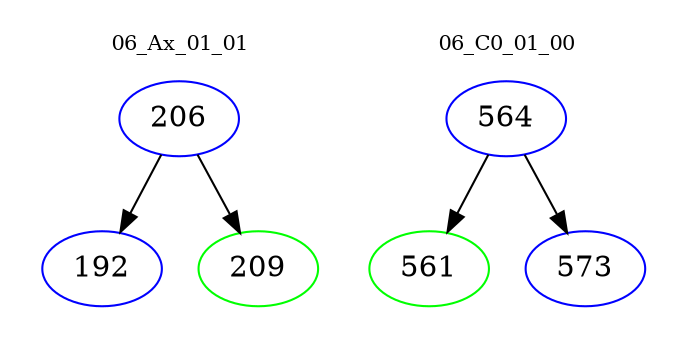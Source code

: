 digraph{
subgraph cluster_0 {
color = white
label = "06_Ax_01_01";
fontsize=10;
T0_206 [label="206", color="blue"]
T0_206 -> T0_192 [color="black"]
T0_192 [label="192", color="blue"]
T0_206 -> T0_209 [color="black"]
T0_209 [label="209", color="green"]
}
subgraph cluster_1 {
color = white
label = "06_C0_01_00";
fontsize=10;
T1_564 [label="564", color="blue"]
T1_564 -> T1_561 [color="black"]
T1_561 [label="561", color="green"]
T1_564 -> T1_573 [color="black"]
T1_573 [label="573", color="blue"]
}
}

